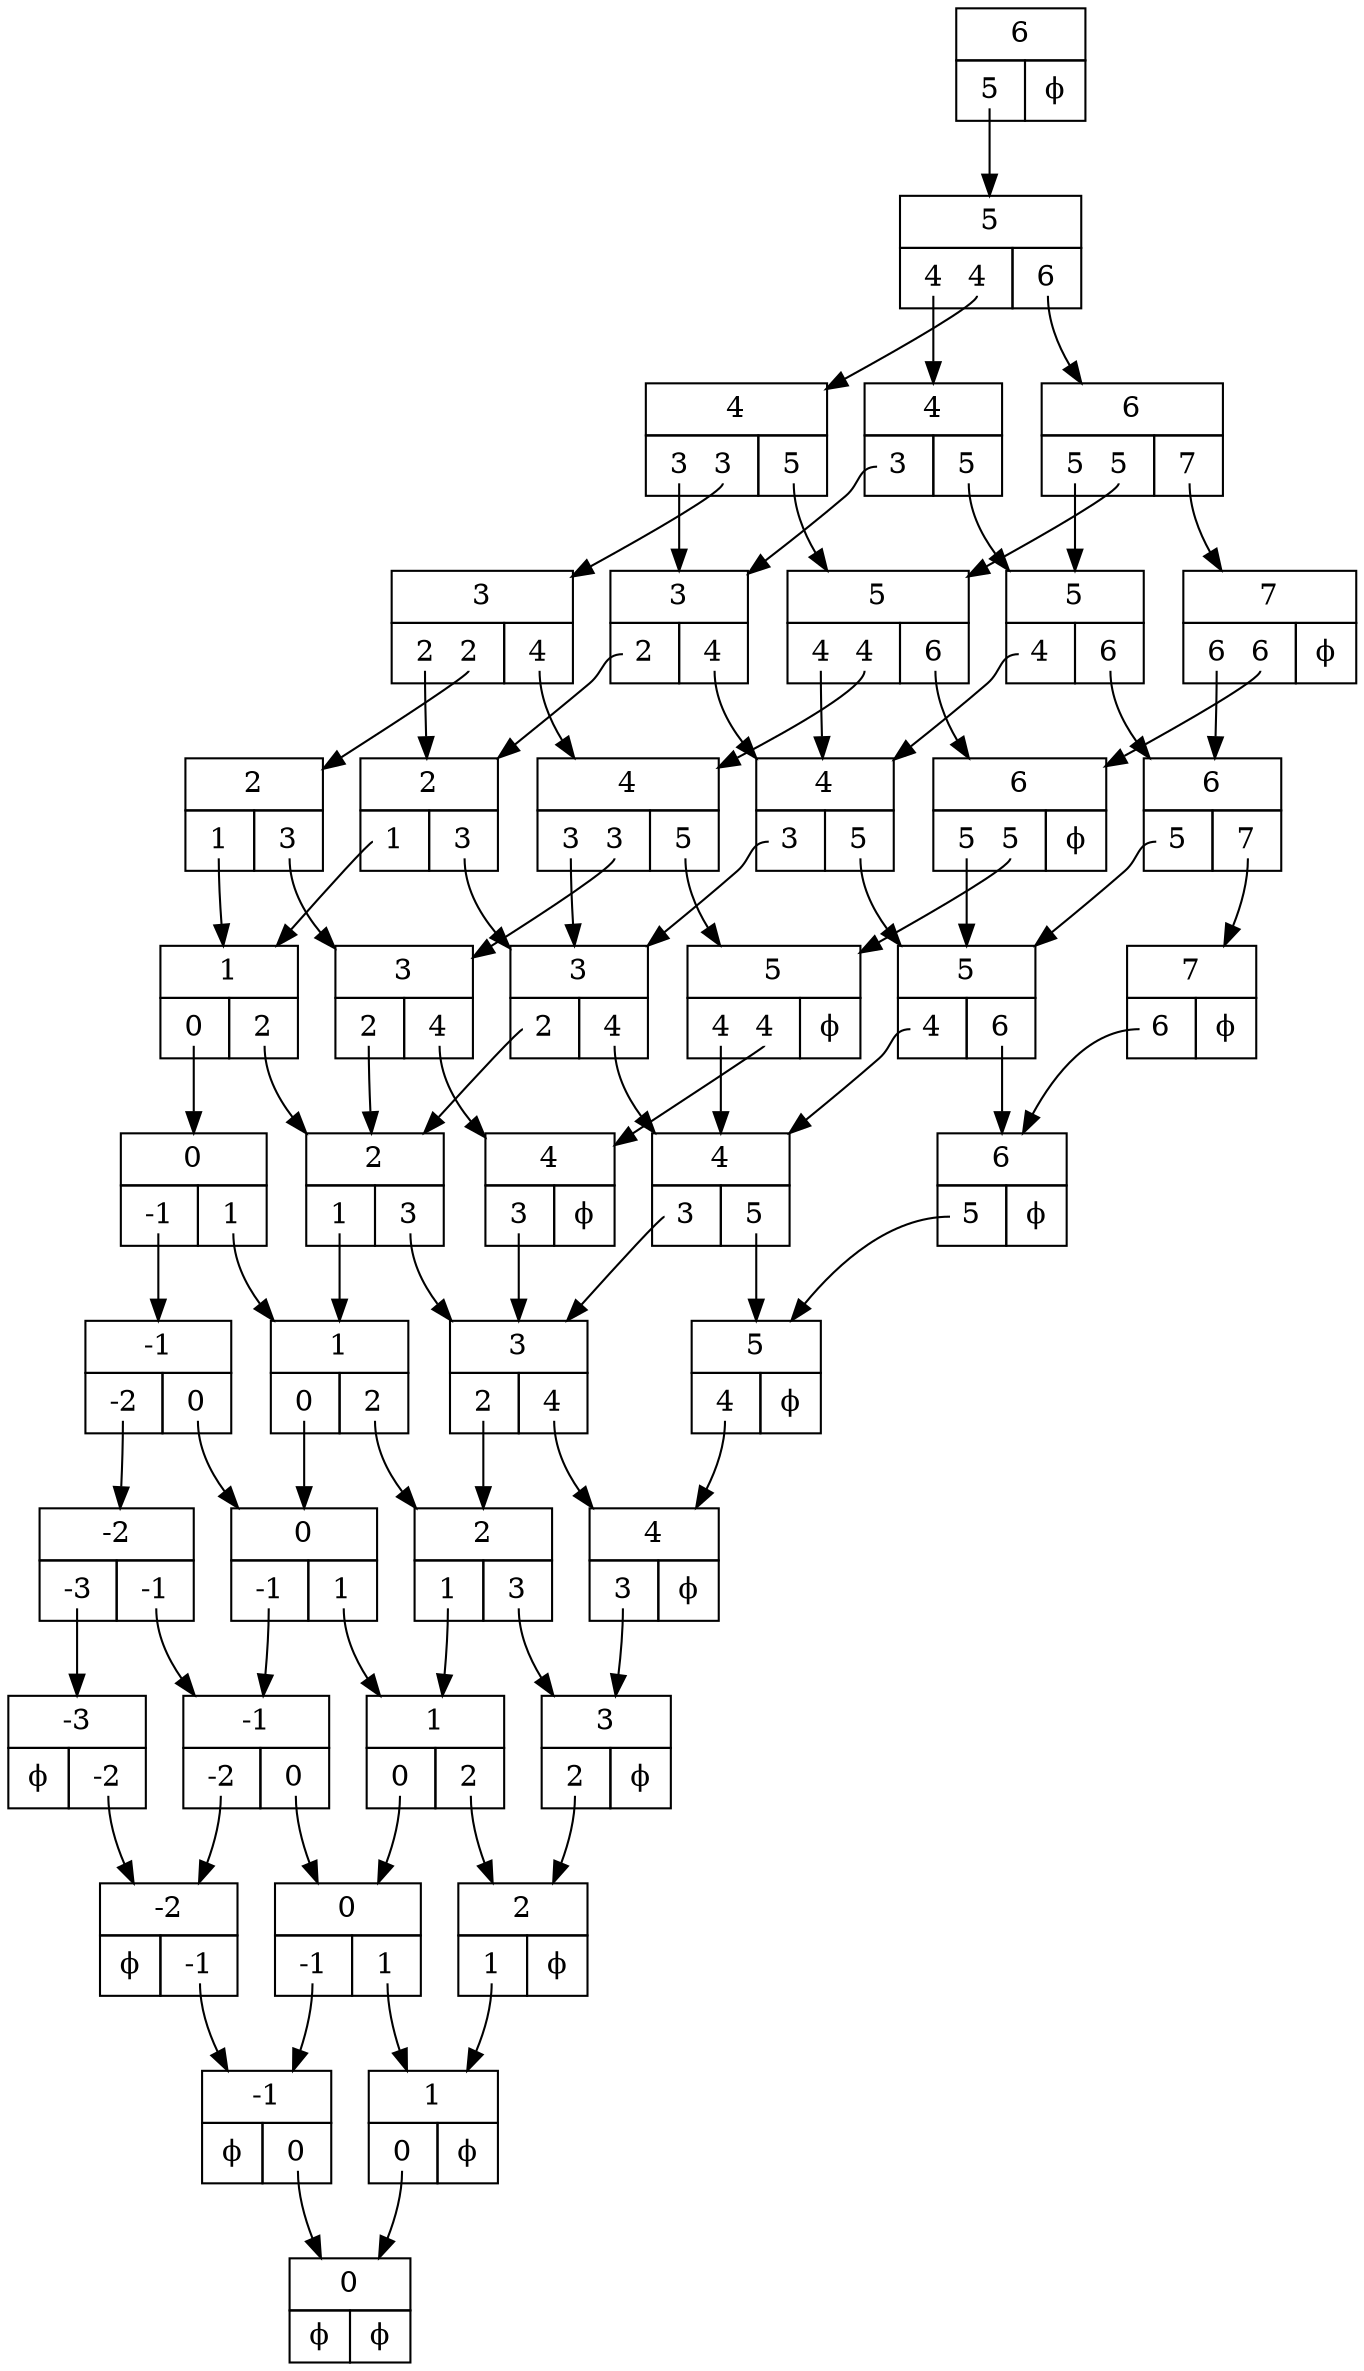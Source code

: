 digraph "6.0" {
   node_1 [shape=none,margin=0,label=
         <<TABLE BORDER="0" CELLBORDER="1" CELLSPACING="0" CELLPADDING="4">
         <TR><TD COLSPAN="2">6</TD></TR>
         <TR><TD PORT="L"> <TABLE BORDER="0" CELLBORDER="0" CELLPADDING="0"><TR><TD PORT="5,1"> 5 </TD> &nbsp; </TR></TABLE> </TD><TD PORT="R"> ϕ </TD></TR>
         </TABLE>>,
         ];
   node_1:"5,1" -> node_2;
   node_2 [shape=none,margin=0,label=
         <<TABLE BORDER="0" CELLBORDER="1" CELLSPACING="0" CELLPADDING="4">
         <TR><TD COLSPAN="2">5</TD></TR>
         <TR><TD PORT="L"> <TABLE BORDER="0" CELLBORDER="0" CELLPADDING="0"><TR><TD PORT="4,1"> 4 </TD> &nbsp; <TD PORT="4,2"> 4 </TD> &nbsp; </TR></TABLE> </TD><TD PORT="R"> <TABLE BORDER="0" CELLBORDER="0" CELLPADDING="0"><TR><TD PORT="6,1"> 6 </TD> &nbsp; </TR></TABLE> </TD></TR>
         </TABLE>>,
         ];
   node_2:"4,1" -> node_3;
   node_3 [shape=none,margin=0,label=
         <<TABLE BORDER="0" CELLBORDER="1" CELLSPACING="0" CELLPADDING="4">
         <TR><TD COLSPAN="2">4</TD></TR>
         <TR><TD PORT="L"> <TABLE BORDER="0" CELLBORDER="0" CELLPADDING="0"><TR><TD PORT="3,1"> 3 </TD> &nbsp; </TR></TABLE> </TD><TD PORT="R"> <TABLE BORDER="0" CELLBORDER="0" CELLPADDING="0"><TR><TD PORT="5,1"> 5 </TD> &nbsp; </TR></TABLE> </TD></TR>
         </TABLE>>,
         ];
   node_3:"3,1" -> node_4;
   node_4 [shape=none,margin=0,label=
         <<TABLE BORDER="0" CELLBORDER="1" CELLSPACING="0" CELLPADDING="4">
         <TR><TD COLSPAN="2">3</TD></TR>
         <TR><TD PORT="L"> <TABLE BORDER="0" CELLBORDER="0" CELLPADDING="0"><TR><TD PORT="2,1"> 2 </TD> &nbsp; </TR></TABLE> </TD><TD PORT="R"> <TABLE BORDER="0" CELLBORDER="0" CELLPADDING="0"><TR><TD PORT="4,1"> 4 </TD> &nbsp; </TR></TABLE> </TD></TR>
         </TABLE>>,
         ];
   node_4:"2,1" -> node_5;
   node_5 [shape=none,margin=0,label=
         <<TABLE BORDER="0" CELLBORDER="1" CELLSPACING="0" CELLPADDING="4">
         <TR><TD COLSPAN="2">2</TD></TR>
         <TR><TD PORT="L"> <TABLE BORDER="0" CELLBORDER="0" CELLPADDING="0"><TR><TD PORT="1,1"> 1 </TD> &nbsp; </TR></TABLE> </TD><TD PORT="R"> <TABLE BORDER="0" CELLBORDER="0" CELLPADDING="0"><TR><TD PORT="3,1"> 3 </TD> &nbsp; </TR></TABLE> </TD></TR>
         </TABLE>>,
         ];
   node_5:"1,1" -> node_6;
   node_6 [shape=none,margin=0,label=
         <<TABLE BORDER="0" CELLBORDER="1" CELLSPACING="0" CELLPADDING="4">
         <TR><TD COLSPAN="2">1</TD></TR>
         <TR><TD PORT="L"> <TABLE BORDER="0" CELLBORDER="0" CELLPADDING="0"><TR><TD PORT="0,1"> 0 </TD> &nbsp; </TR></TABLE> </TD><TD PORT="R"> <TABLE BORDER="0" CELLBORDER="0" CELLPADDING="0"><TR><TD PORT="2,1"> 2 </TD> &nbsp; </TR></TABLE> </TD></TR>
         </TABLE>>,
         ];
   node_6:"0,1" -> node_7;
   node_7 [shape=none,margin=0,label=
         <<TABLE BORDER="0" CELLBORDER="1" CELLSPACING="0" CELLPADDING="4">
         <TR><TD COLSPAN="2">0</TD></TR>
         <TR><TD PORT="L"> <TABLE BORDER="0" CELLBORDER="0" CELLPADDING="0"><TR><TD PORT="-1,1"> -1 </TD> &nbsp; </TR></TABLE> </TD><TD PORT="R"> <TABLE BORDER="0" CELLBORDER="0" CELLPADDING="0"><TR><TD PORT="1,1"> 1 </TD> &nbsp; </TR></TABLE> </TD></TR>
         </TABLE>>,
         ];
   node_7:"-1,1" -> node_8;
   node_8 [shape=none,margin=0,label=
         <<TABLE BORDER="0" CELLBORDER="1" CELLSPACING="0" CELLPADDING="4">
         <TR><TD COLSPAN="2">-1</TD></TR>
         <TR><TD PORT="L"> <TABLE BORDER="0" CELLBORDER="0" CELLPADDING="0"><TR><TD PORT="-2,1"> -2 </TD> &nbsp; </TR></TABLE> </TD><TD PORT="R"> <TABLE BORDER="0" CELLBORDER="0" CELLPADDING="0"><TR><TD PORT="0,1"> 0 </TD> &nbsp; </TR></TABLE> </TD></TR>
         </TABLE>>,
         ];
   node_8:"-2,1" -> node_9;
   node_9 [shape=none,margin=0,label=
         <<TABLE BORDER="0" CELLBORDER="1" CELLSPACING="0" CELLPADDING="4">
         <TR><TD COLSPAN="2">-2</TD></TR>
         <TR><TD PORT="L"> <TABLE BORDER="0" CELLBORDER="0" CELLPADDING="0"><TR><TD PORT="-3,1"> -3 </TD> &nbsp; </TR></TABLE> </TD><TD PORT="R"> <TABLE BORDER="0" CELLBORDER="0" CELLPADDING="0"><TR><TD PORT="-1,1"> -1 </TD> &nbsp; </TR></TABLE> </TD></TR>
         </TABLE>>,
         ];
   node_9:"-3,1" -> node_10;
   node_10 [shape=none,margin=0,label=
         <<TABLE BORDER="0" CELLBORDER="1" CELLSPACING="0" CELLPADDING="4">
         <TR><TD COLSPAN="2">-3</TD></TR>
         <TR><TD PORT="L"> ϕ </TD><TD PORT="R"> <TABLE BORDER="0" CELLBORDER="0" CELLPADDING="0"><TR><TD PORT="-2,1"> -2 </TD> &nbsp; </TR></TABLE> </TD></TR>
         </TABLE>>,
         ];
   node_10:"-2,1" -> node_11;
   node_11 [shape=none,margin=0,label=
         <<TABLE BORDER="0" CELLBORDER="1" CELLSPACING="0" CELLPADDING="4">
         <TR><TD COLSPAN="2">-2</TD></TR>
         <TR><TD PORT="L"> ϕ </TD><TD PORT="R"> <TABLE BORDER="0" CELLBORDER="0" CELLPADDING="0"><TR><TD PORT="-1,1"> -1 </TD> &nbsp; </TR></TABLE> </TD></TR>
         </TABLE>>,
         ];
   node_11:"-1,1" -> node_12;
   node_12 [shape=none,margin=0,label=
         <<TABLE BORDER="0" CELLBORDER="1" CELLSPACING="0" CELLPADDING="4">
         <TR><TD COLSPAN="2">-1</TD></TR>
         <TR><TD PORT="L"> ϕ </TD><TD PORT="R"> <TABLE BORDER="0" CELLBORDER="0" CELLPADDING="0"><TR><TD PORT="0,1"> 0 </TD> &nbsp; </TR></TABLE> </TD></TR>
         </TABLE>>,
         ];
   node_12:"0,1" -> node_13;
   node_13 [shape=none,margin=0,label=
         <<TABLE BORDER="0" CELLBORDER="1" CELLSPACING="0" CELLPADDING="4">
         <TR><TD COLSPAN="2">0</TD></TR>
         <TR><TD PORT="L"> ϕ </TD><TD PORT="R"> ϕ </TD></TR>
         </TABLE>>,
         ];
   node_9:"-1,1" -> node_14;
   node_14 [shape=none,margin=0,label=
         <<TABLE BORDER="0" CELLBORDER="1" CELLSPACING="0" CELLPADDING="4">
         <TR><TD COLSPAN="2">-1</TD></TR>
         <TR><TD PORT="L"> <TABLE BORDER="0" CELLBORDER="0" CELLPADDING="0"><TR><TD PORT="-2,1"> -2 </TD> &nbsp; </TR></TABLE> </TD><TD PORT="R"> <TABLE BORDER="0" CELLBORDER="0" CELLPADDING="0"><TR><TD PORT="0,1"> 0 </TD> &nbsp; </TR></TABLE> </TD></TR>
         </TABLE>>,
         ];
   node_14:"-2,1" -> node_11;
   node_14:"0,1" -> node_15;
   node_15 [shape=none,margin=0,label=
         <<TABLE BORDER="0" CELLBORDER="1" CELLSPACING="0" CELLPADDING="4">
         <TR><TD COLSPAN="2">0</TD></TR>
         <TR><TD PORT="L"> <TABLE BORDER="0" CELLBORDER="0" CELLPADDING="0"><TR><TD PORT="-1,1"> -1 </TD> &nbsp; </TR></TABLE> </TD><TD PORT="R"> <TABLE BORDER="0" CELLBORDER="0" CELLPADDING="0"><TR><TD PORT="1,1"> 1 </TD> &nbsp; </TR></TABLE> </TD></TR>
         </TABLE>>,
         ];
   node_15:"-1,1" -> node_12;
   node_15:"1,1" -> node_16;
   node_16 [shape=none,margin=0,label=
         <<TABLE BORDER="0" CELLBORDER="1" CELLSPACING="0" CELLPADDING="4">
         <TR><TD COLSPAN="2">1</TD></TR>
         <TR><TD PORT="L"> <TABLE BORDER="0" CELLBORDER="0" CELLPADDING="0"><TR><TD PORT="0,1"> 0 </TD> &nbsp; </TR></TABLE> </TD><TD PORT="R"> ϕ </TD></TR>
         </TABLE>>,
         ];
   node_16:"0,1" -> node_13;
   node_8:"0,1" -> node_17;
   node_17 [shape=none,margin=0,label=
         <<TABLE BORDER="0" CELLBORDER="1" CELLSPACING="0" CELLPADDING="4">
         <TR><TD COLSPAN="2">0</TD></TR>
         <TR><TD PORT="L"> <TABLE BORDER="0" CELLBORDER="0" CELLPADDING="0"><TR><TD PORT="-1,1"> -1 </TD> &nbsp; </TR></TABLE> </TD><TD PORT="R"> <TABLE BORDER="0" CELLBORDER="0" CELLPADDING="0"><TR><TD PORT="1,1"> 1 </TD> &nbsp; </TR></TABLE> </TD></TR>
         </TABLE>>,
         ];
   node_17:"-1,1" -> node_14;
   node_17:"1,1" -> node_18;
   node_18 [shape=none,margin=0,label=
         <<TABLE BORDER="0" CELLBORDER="1" CELLSPACING="0" CELLPADDING="4">
         <TR><TD COLSPAN="2">1</TD></TR>
         <TR><TD PORT="L"> <TABLE BORDER="0" CELLBORDER="0" CELLPADDING="0"><TR><TD PORT="0,1"> 0 </TD> &nbsp; </TR></TABLE> </TD><TD PORT="R"> <TABLE BORDER="0" CELLBORDER="0" CELLPADDING="0"><TR><TD PORT="2,1"> 2 </TD> &nbsp; </TR></TABLE> </TD></TR>
         </TABLE>>,
         ];
   node_18:"0,1" -> node_15;
   node_18:"2,1" -> node_19;
   node_19 [shape=none,margin=0,label=
         <<TABLE BORDER="0" CELLBORDER="1" CELLSPACING="0" CELLPADDING="4">
         <TR><TD COLSPAN="2">2</TD></TR>
         <TR><TD PORT="L"> <TABLE BORDER="0" CELLBORDER="0" CELLPADDING="0"><TR><TD PORT="1,1"> 1 </TD> &nbsp; </TR></TABLE> </TD><TD PORT="R"> ϕ </TD></TR>
         </TABLE>>,
         ];
   node_19:"1,1" -> node_16;
   node_7:"1,1" -> node_20;
   node_20 [shape=none,margin=0,label=
         <<TABLE BORDER="0" CELLBORDER="1" CELLSPACING="0" CELLPADDING="4">
         <TR><TD COLSPAN="2">1</TD></TR>
         <TR><TD PORT="L"> <TABLE BORDER="0" CELLBORDER="0" CELLPADDING="0"><TR><TD PORT="0,1"> 0 </TD> &nbsp; </TR></TABLE> </TD><TD PORT="R"> <TABLE BORDER="0" CELLBORDER="0" CELLPADDING="0"><TR><TD PORT="2,1"> 2 </TD> &nbsp; </TR></TABLE> </TD></TR>
         </TABLE>>,
         ];
   node_20:"0,1" -> node_17;
   node_20:"2,1" -> node_21;
   node_21 [shape=none,margin=0,label=
         <<TABLE BORDER="0" CELLBORDER="1" CELLSPACING="0" CELLPADDING="4">
         <TR><TD COLSPAN="2">2</TD></TR>
         <TR><TD PORT="L"> <TABLE BORDER="0" CELLBORDER="0" CELLPADDING="0"><TR><TD PORT="1,1"> 1 </TD> &nbsp; </TR></TABLE> </TD><TD PORT="R"> <TABLE BORDER="0" CELLBORDER="0" CELLPADDING="0"><TR><TD PORT="3,1"> 3 </TD> &nbsp; </TR></TABLE> </TD></TR>
         </TABLE>>,
         ];
   node_21:"1,1" -> node_18;
   node_21:"3,1" -> node_22;
   node_22 [shape=none,margin=0,label=
         <<TABLE BORDER="0" CELLBORDER="1" CELLSPACING="0" CELLPADDING="4">
         <TR><TD COLSPAN="2">3</TD></TR>
         <TR><TD PORT="L"> <TABLE BORDER="0" CELLBORDER="0" CELLPADDING="0"><TR><TD PORT="2,1"> 2 </TD> &nbsp; </TR></TABLE> </TD><TD PORT="R"> ϕ </TD></TR>
         </TABLE>>,
         ];
   node_22:"2,1" -> node_19;
   node_6:"2,1" -> node_23;
   node_23 [shape=none,margin=0,label=
         <<TABLE BORDER="0" CELLBORDER="1" CELLSPACING="0" CELLPADDING="4">
         <TR><TD COLSPAN="2">2</TD></TR>
         <TR><TD PORT="L"> <TABLE BORDER="0" CELLBORDER="0" CELLPADDING="0"><TR><TD PORT="1,1"> 1 </TD> &nbsp; </TR></TABLE> </TD><TD PORT="R"> <TABLE BORDER="0" CELLBORDER="0" CELLPADDING="0"><TR><TD PORT="3,1"> 3 </TD> &nbsp; </TR></TABLE> </TD></TR>
         </TABLE>>,
         ];
   node_23:"1,1" -> node_20;
   node_23:"3,1" -> node_24;
   node_24 [shape=none,margin=0,label=
         <<TABLE BORDER="0" CELLBORDER="1" CELLSPACING="0" CELLPADDING="4">
         <TR><TD COLSPAN="2">3</TD></TR>
         <TR><TD PORT="L"> <TABLE BORDER="0" CELLBORDER="0" CELLPADDING="0"><TR><TD PORT="2,1"> 2 </TD> &nbsp; </TR></TABLE> </TD><TD PORT="R"> <TABLE BORDER="0" CELLBORDER="0" CELLPADDING="0"><TR><TD PORT="4,1"> 4 </TD> &nbsp; </TR></TABLE> </TD></TR>
         </TABLE>>,
         ];
   node_24:"2,1" -> node_21;
   node_24:"4,1" -> node_25;
   node_25 [shape=none,margin=0,label=
         <<TABLE BORDER="0" CELLBORDER="1" CELLSPACING="0" CELLPADDING="4">
         <TR><TD COLSPAN="2">4</TD></TR>
         <TR><TD PORT="L"> <TABLE BORDER="0" CELLBORDER="0" CELLPADDING="0"><TR><TD PORT="3,1"> 3 </TD> &nbsp; </TR></TABLE> </TD><TD PORT="R"> ϕ </TD></TR>
         </TABLE>>,
         ];
   node_25:"3,1" -> node_22;
   node_5:"3,1" -> node_26;
   node_26 [shape=none,margin=0,label=
         <<TABLE BORDER="0" CELLBORDER="1" CELLSPACING="0" CELLPADDING="4">
         <TR><TD COLSPAN="2">3</TD></TR>
         <TR><TD PORT="L"> <TABLE BORDER="0" CELLBORDER="0" CELLPADDING="0"><TR><TD PORT="2,1"> 2 </TD> &nbsp; </TR></TABLE> </TD><TD PORT="R"> <TABLE BORDER="0" CELLBORDER="0" CELLPADDING="0"><TR><TD PORT="4,1"> 4 </TD> &nbsp; </TR></TABLE> </TD></TR>
         </TABLE>>,
         ];
   node_26:"2,1" -> node_23;
   node_26:"4,1" -> node_27;
   node_27 [shape=none,margin=0,label=
         <<TABLE BORDER="0" CELLBORDER="1" CELLSPACING="0" CELLPADDING="4">
         <TR><TD COLSPAN="2">4</TD></TR>
         <TR><TD PORT="L"> <TABLE BORDER="0" CELLBORDER="0" CELLPADDING="0"><TR><TD PORT="3,1"> 3 </TD> &nbsp; </TR></TABLE> </TD><TD PORT="R"> <TABLE BORDER="0" CELLBORDER="0" CELLPADDING="0"><TR><TD PORT="5,1"> 5 </TD> &nbsp; </TR></TABLE> </TD></TR>
         </TABLE>>,
         ];
   node_27:"3,1" -> node_24;
   node_27:"5,1" -> node_28;
   node_28 [shape=none,margin=0,label=
         <<TABLE BORDER="0" CELLBORDER="1" CELLSPACING="0" CELLPADDING="4">
         <TR><TD COLSPAN="2">5</TD></TR>
         <TR><TD PORT="L"> <TABLE BORDER="0" CELLBORDER="0" CELLPADDING="0"><TR><TD PORT="4,1"> 4 </TD> &nbsp; </TR></TABLE> </TD><TD PORT="R"> ϕ </TD></TR>
         </TABLE>>,
         ];
   node_28:"4,1" -> node_25;
   node_4:"4,1" -> node_29;
   node_29 [shape=none,margin=0,label=
         <<TABLE BORDER="0" CELLBORDER="1" CELLSPACING="0" CELLPADDING="4">
         <TR><TD COLSPAN="2">4</TD></TR>
         <TR><TD PORT="L"> <TABLE BORDER="0" CELLBORDER="0" CELLPADDING="0"><TR><TD PORT="3,1"> 3 </TD> &nbsp; </TR></TABLE> </TD><TD PORT="R"> <TABLE BORDER="0" CELLBORDER="0" CELLPADDING="0"><TR><TD PORT="5,1"> 5 </TD> &nbsp; </TR></TABLE> </TD></TR>
         </TABLE>>,
         ];
   node_29:"3,1" -> node_26;
   node_29:"5,1" -> node_30;
   node_30 [shape=none,margin=0,label=
         <<TABLE BORDER="0" CELLBORDER="1" CELLSPACING="0" CELLPADDING="4">
         <TR><TD COLSPAN="2">5</TD></TR>
         <TR><TD PORT="L"> <TABLE BORDER="0" CELLBORDER="0" CELLPADDING="0"><TR><TD PORT="4,1"> 4 </TD> &nbsp; </TR></TABLE> </TD><TD PORT="R"> <TABLE BORDER="0" CELLBORDER="0" CELLPADDING="0"><TR><TD PORT="6,1"> 6 </TD> &nbsp; </TR></TABLE> </TD></TR>
         </TABLE>>,
         ];
   node_30:"4,1" -> node_27;
   node_30:"6,1" -> node_31;
   node_31 [shape=none,margin=0,label=
         <<TABLE BORDER="0" CELLBORDER="1" CELLSPACING="0" CELLPADDING="4">
         <TR><TD COLSPAN="2">6</TD></TR>
         <TR><TD PORT="L"> <TABLE BORDER="0" CELLBORDER="0" CELLPADDING="0"><TR><TD PORT="5,1"> 5 </TD> &nbsp; </TR></TABLE> </TD><TD PORT="R"> ϕ </TD></TR>
         </TABLE>>,
         ];
   node_31:"5,1" -> node_28;
   node_3:"5,1" -> node_32;
   node_32 [shape=none,margin=0,label=
         <<TABLE BORDER="0" CELLBORDER="1" CELLSPACING="0" CELLPADDING="4">
         <TR><TD COLSPAN="2">5</TD></TR>
         <TR><TD PORT="L"> <TABLE BORDER="0" CELLBORDER="0" CELLPADDING="0"><TR><TD PORT="4,1"> 4 </TD> &nbsp; </TR></TABLE> </TD><TD PORT="R"> <TABLE BORDER="0" CELLBORDER="0" CELLPADDING="0"><TR><TD PORT="6,1"> 6 </TD> &nbsp; </TR></TABLE> </TD></TR>
         </TABLE>>,
         ];
   node_32:"4,1" -> node_29;
   node_32:"6,1" -> node_33;
   node_33 [shape=none,margin=0,label=
         <<TABLE BORDER="0" CELLBORDER="1" CELLSPACING="0" CELLPADDING="4">
         <TR><TD COLSPAN="2">6</TD></TR>
         <TR><TD PORT="L"> <TABLE BORDER="0" CELLBORDER="0" CELLPADDING="0"><TR><TD PORT="5,1"> 5 </TD> &nbsp; </TR></TABLE> </TD><TD PORT="R"> <TABLE BORDER="0" CELLBORDER="0" CELLPADDING="0"><TR><TD PORT="7,1"> 7 </TD> &nbsp; </TR></TABLE> </TD></TR>
         </TABLE>>,
         ];
   node_33:"5,1" -> node_30;
   node_33:"7,1" -> node_34;
   node_34 [shape=none,margin=0,label=
         <<TABLE BORDER="0" CELLBORDER="1" CELLSPACING="0" CELLPADDING="4">
         <TR><TD COLSPAN="2">7</TD></TR>
         <TR><TD PORT="L"> <TABLE BORDER="0" CELLBORDER="0" CELLPADDING="0"><TR><TD PORT="6,1"> 6 </TD> &nbsp; </TR></TABLE> </TD><TD PORT="R"> ϕ </TD></TR>
         </TABLE>>,
         ];
   node_34:"6,1" -> node_31;
   node_2:"4,2" -> node_35;
   node_35 [shape=none,margin=0,label=
         <<TABLE BORDER="0" CELLBORDER="1" CELLSPACING="0" CELLPADDING="4">
         <TR><TD COLSPAN="2">4</TD></TR>
         <TR><TD PORT="L"> <TABLE BORDER="0" CELLBORDER="0" CELLPADDING="0"><TR><TD PORT="3,1"> 3 </TD> &nbsp; <TD PORT="3,2"> 3 </TD> &nbsp; </TR></TABLE> </TD><TD PORT="R"> <TABLE BORDER="0" CELLBORDER="0" CELLPADDING="0"><TR><TD PORT="5,1"> 5 </TD> &nbsp; </TR></TABLE> </TD></TR>
         </TABLE>>,
         ];
   node_35:"3,1" -> node_4;
   node_35:"3,2" -> node_36;
   node_36 [shape=none,margin=0,label=
         <<TABLE BORDER="0" CELLBORDER="1" CELLSPACING="0" CELLPADDING="4">
         <TR><TD COLSPAN="2">3</TD></TR>
         <TR><TD PORT="L"> <TABLE BORDER="0" CELLBORDER="0" CELLPADDING="0"><TR><TD PORT="2,1"> 2 </TD> &nbsp; <TD PORT="2,2"> 2 </TD> &nbsp; </TR></TABLE> </TD><TD PORT="R"> <TABLE BORDER="0" CELLBORDER="0" CELLPADDING="0"><TR><TD PORT="4,1"> 4 </TD> &nbsp; </TR></TABLE> </TD></TR>
         </TABLE>>,
         ];
   node_36:"2,1" -> node_5;
   node_36:"2,2" -> node_37;
   node_37 [shape=none,margin=0,label=
         <<TABLE BORDER="0" CELLBORDER="1" CELLSPACING="0" CELLPADDING="4">
         <TR><TD COLSPAN="2">2</TD></TR>
         <TR><TD PORT="L"> <TABLE BORDER="0" CELLBORDER="0" CELLPADDING="0"><TR><TD PORT="1,1"> 1 </TD> &nbsp; </TR></TABLE> </TD><TD PORT="R"> <TABLE BORDER="0" CELLBORDER="0" CELLPADDING="0"><TR><TD PORT="3,1"> 3 </TD> &nbsp; </TR></TABLE> </TD></TR>
         </TABLE>>,
         ];
   node_37:"1,1" -> node_6;
   node_37:"3,1" -> node_38;
   node_38 [shape=none,margin=0,label=
         <<TABLE BORDER="0" CELLBORDER="1" CELLSPACING="0" CELLPADDING="4">
         <TR><TD COLSPAN="2">3</TD></TR>
         <TR><TD PORT="L"> <TABLE BORDER="0" CELLBORDER="0" CELLPADDING="0"><TR><TD PORT="2,1"> 2 </TD> &nbsp; </TR></TABLE> </TD><TD PORT="R"> <TABLE BORDER="0" CELLBORDER="0" CELLPADDING="0"><TR><TD PORT="4,1"> 4 </TD> &nbsp; </TR></TABLE> </TD></TR>
         </TABLE>>,
         ];
   node_38:"2,1" -> node_23;
   node_38:"4,1" -> node_39;
   node_39 [shape=none,margin=0,label=
         <<TABLE BORDER="0" CELLBORDER="1" CELLSPACING="0" CELLPADDING="4">
         <TR><TD COLSPAN="2">4</TD></TR>
         <TR><TD PORT="L"> <TABLE BORDER="0" CELLBORDER="0" CELLPADDING="0"><TR><TD PORT="3,1"> 3 </TD> &nbsp; </TR></TABLE> </TD><TD PORT="R"> ϕ </TD></TR>
         </TABLE>>,
         ];
   node_39:"3,1" -> node_24;
   node_36:"4,1" -> node_40;
   node_40 [shape=none,margin=0,label=
         <<TABLE BORDER="0" CELLBORDER="1" CELLSPACING="0" CELLPADDING="4">
         <TR><TD COLSPAN="2">4</TD></TR>
         <TR><TD PORT="L"> <TABLE BORDER="0" CELLBORDER="0" CELLPADDING="0"><TR><TD PORT="3,1"> 3 </TD> &nbsp; <TD PORT="3,2"> 3 </TD> &nbsp; </TR></TABLE> </TD><TD PORT="R"> <TABLE BORDER="0" CELLBORDER="0" CELLPADDING="0"><TR><TD PORT="5,1"> 5 </TD> &nbsp; </TR></TABLE> </TD></TR>
         </TABLE>>,
         ];
   node_40:"3,1" -> node_26;
   node_40:"3,2" -> node_38;
   node_40:"5,1" -> node_41;
   node_41 [shape=none,margin=0,label=
         <<TABLE BORDER="0" CELLBORDER="1" CELLSPACING="0" CELLPADDING="4">
         <TR><TD COLSPAN="2">5</TD></TR>
         <TR><TD PORT="L"> <TABLE BORDER="0" CELLBORDER="0" CELLPADDING="0"><TR><TD PORT="4,1"> 4 </TD> &nbsp; <TD PORT="4,2"> 4 </TD> &nbsp; </TR></TABLE> </TD><TD PORT="R"> ϕ </TD></TR>
         </TABLE>>,
         ];
   node_41:"4,1" -> node_27;
   node_41:"4,2" -> node_39;
   node_35:"5,1" -> node_42;
   node_42 [shape=none,margin=0,label=
         <<TABLE BORDER="0" CELLBORDER="1" CELLSPACING="0" CELLPADDING="4">
         <TR><TD COLSPAN="2">5</TD></TR>
         <TR><TD PORT="L"> <TABLE BORDER="0" CELLBORDER="0" CELLPADDING="0"><TR><TD PORT="4,1"> 4 </TD> &nbsp; <TD PORT="4,2"> 4 </TD> &nbsp; </TR></TABLE> </TD><TD PORT="R"> <TABLE BORDER="0" CELLBORDER="0" CELLPADDING="0"><TR><TD PORT="6,1"> 6 </TD> &nbsp; </TR></TABLE> </TD></TR>
         </TABLE>>,
         ];
   node_42:"4,1" -> node_29;
   node_42:"4,2" -> node_40;
   node_42:"6,1" -> node_43;
   node_43 [shape=none,margin=0,label=
         <<TABLE BORDER="0" CELLBORDER="1" CELLSPACING="0" CELLPADDING="4">
         <TR><TD COLSPAN="2">6</TD></TR>
         <TR><TD PORT="L"> <TABLE BORDER="0" CELLBORDER="0" CELLPADDING="0"><TR><TD PORT="5,1"> 5 </TD> &nbsp; <TD PORT="5,2"> 5 </TD> &nbsp; </TR></TABLE> </TD><TD PORT="R"> ϕ </TD></TR>
         </TABLE>>,
         ];
   node_43:"5,1" -> node_30;
   node_43:"5,2" -> node_41;
   node_2:"6,1" -> node_44;
   node_44 [shape=none,margin=0,label=
         <<TABLE BORDER="0" CELLBORDER="1" CELLSPACING="0" CELLPADDING="4">
         <TR><TD COLSPAN="2">6</TD></TR>
         <TR><TD PORT="L"> <TABLE BORDER="0" CELLBORDER="0" CELLPADDING="0"><TR><TD PORT="5,1"> 5 </TD> &nbsp; <TD PORT="5,2"> 5 </TD> &nbsp; </TR></TABLE> </TD><TD PORT="R"> <TABLE BORDER="0" CELLBORDER="0" CELLPADDING="0"><TR><TD PORT="7,1"> 7 </TD> &nbsp; </TR></TABLE> </TD></TR>
         </TABLE>>,
         ];
   node_44:"5,1" -> node_32;
   node_44:"5,2" -> node_42;
   node_44:"7,1" -> node_45;
   node_45 [shape=none,margin=0,label=
         <<TABLE BORDER="0" CELLBORDER="1" CELLSPACING="0" CELLPADDING="4">
         <TR><TD COLSPAN="2">7</TD></TR>
         <TR><TD PORT="L"> <TABLE BORDER="0" CELLBORDER="0" CELLPADDING="0"><TR><TD PORT="6,1"> 6 </TD> &nbsp; <TD PORT="6,2"> 6 </TD> &nbsp; </TR></TABLE> </TD><TD PORT="R"> ϕ </TD></TR>
         </TABLE>>,
         ];
   node_45:"6,1" -> node_33;
   node_45:"6,2" -> node_43;
}
